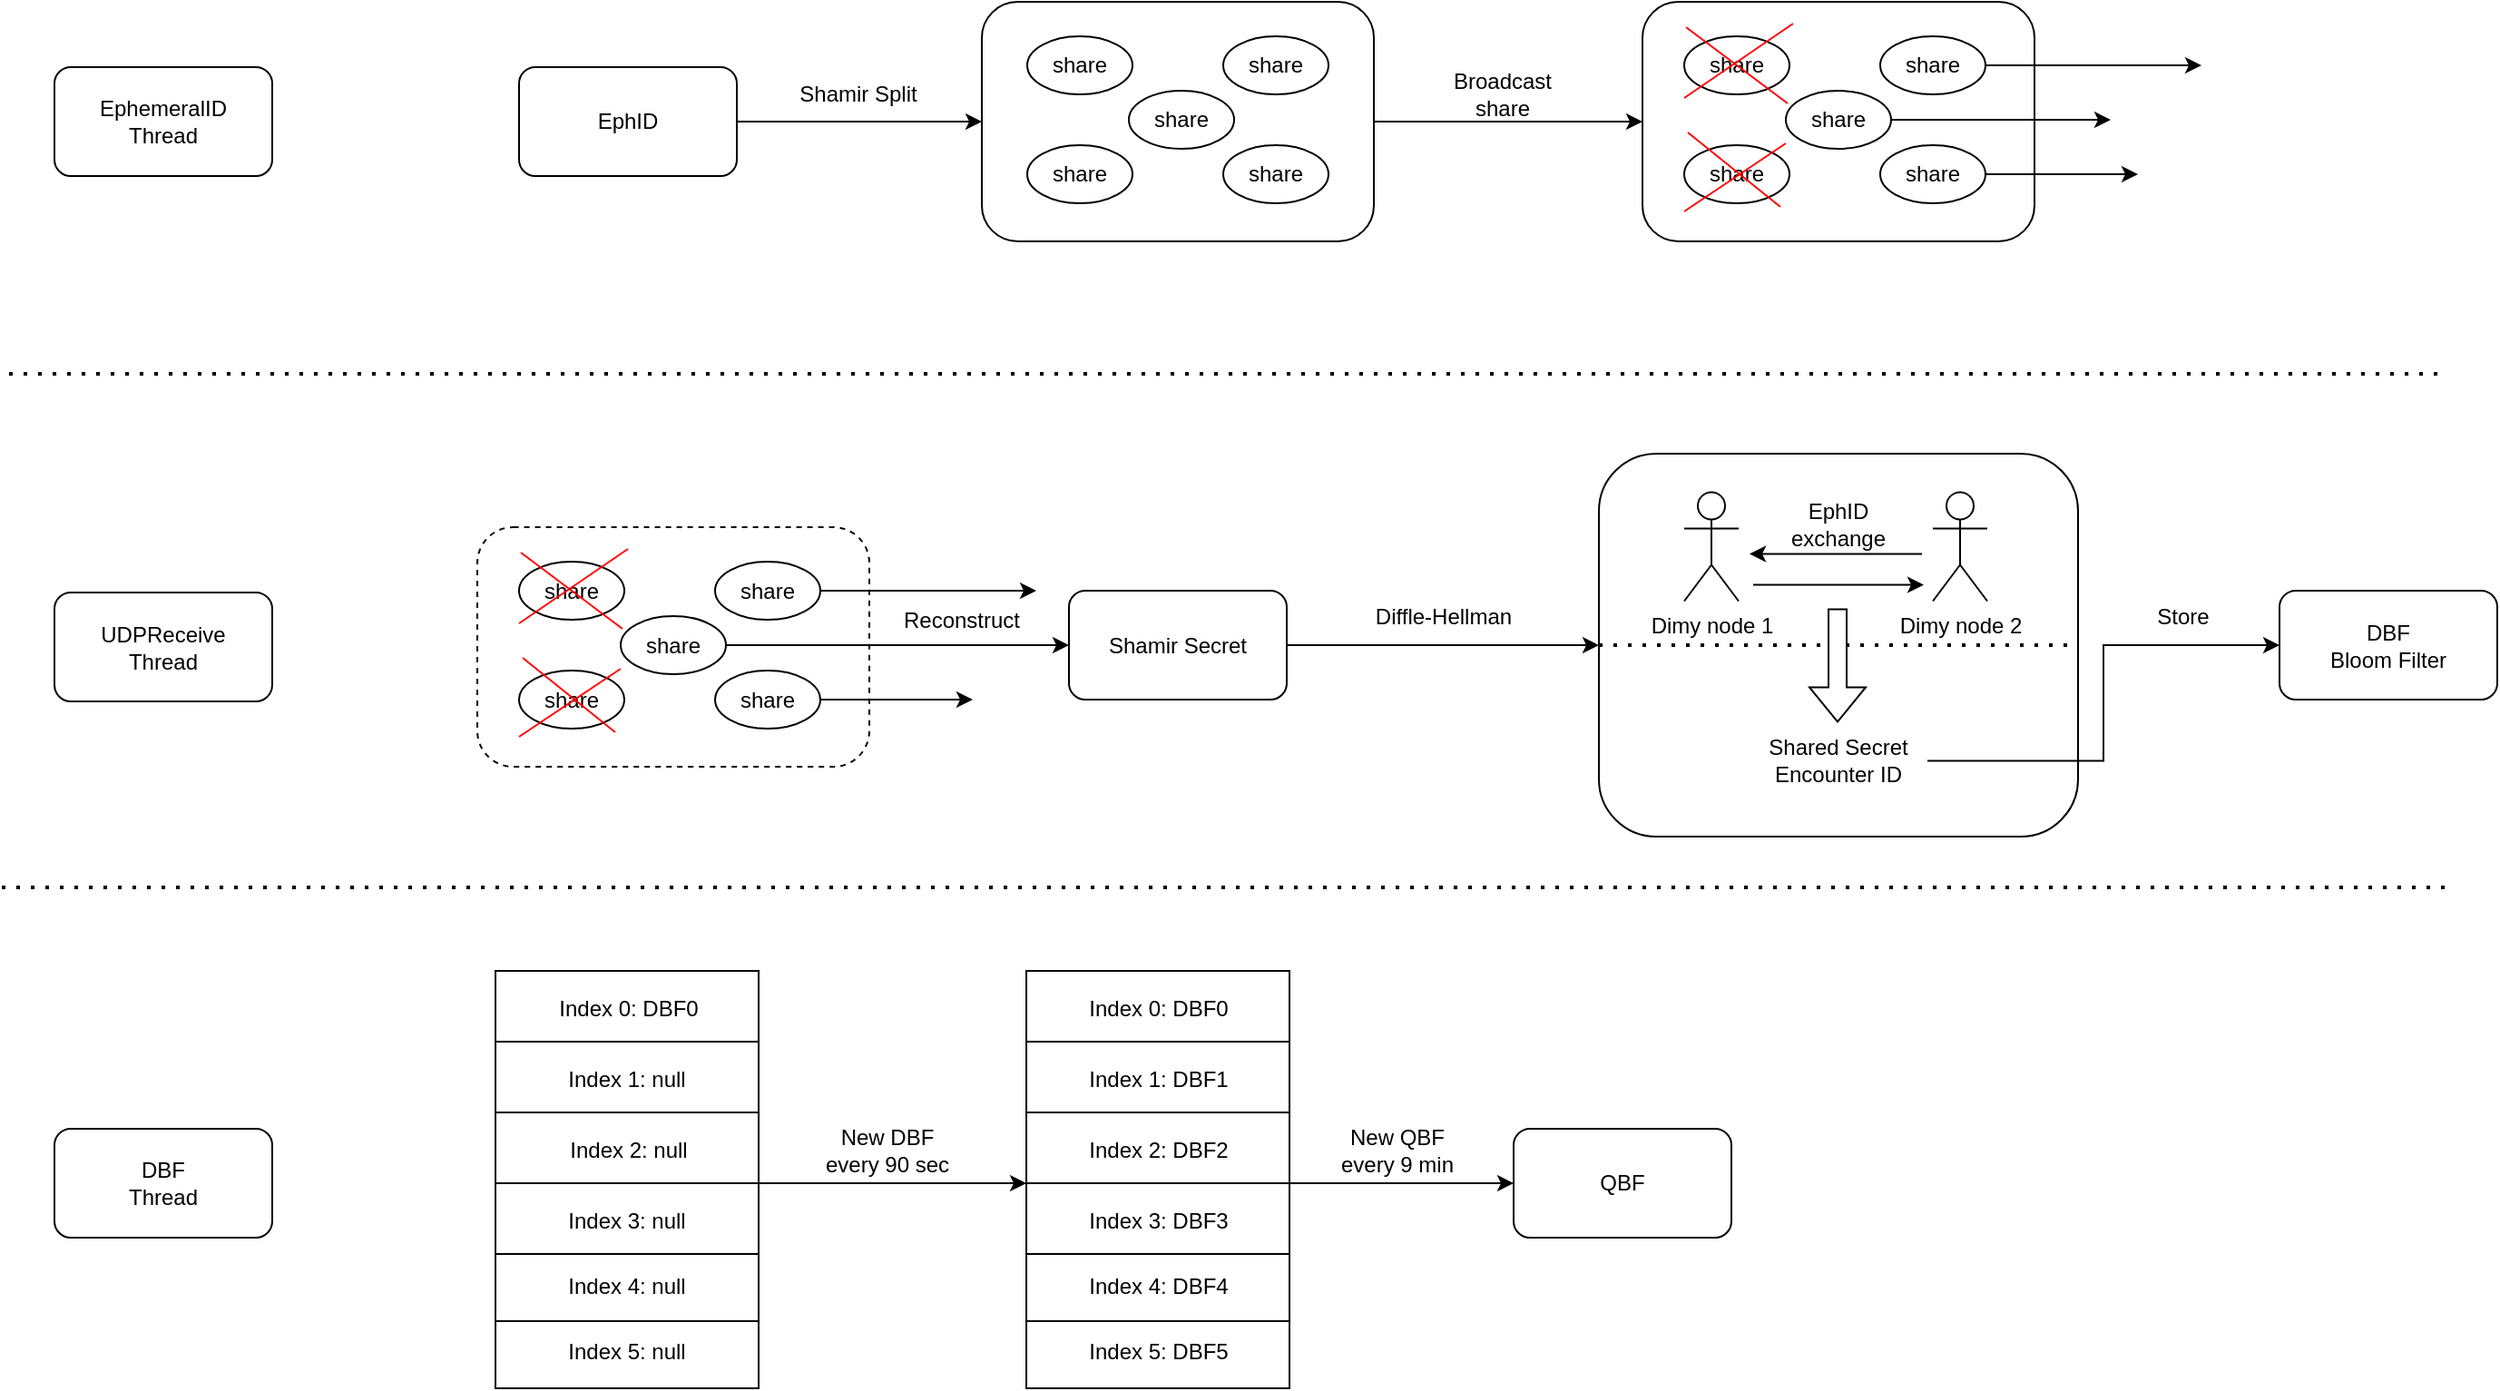 <mxfile version="17.4.4" type="device"><diagram id="1blXozHNm0N9Qgq0rEGj" name="Page-1"><mxGraphModel dx="1734" dy="961" grid="0" gridSize="10" guides="1" tooltips="1" connect="1" arrows="1" fold="1" page="1" pageScale="1" pageWidth="3300" pageHeight="4681" math="0" shadow="0"><root><mxCell id="0"/><mxCell id="1" parent="0"/><mxCell id="4lb7TesjJNOIqX8-BmQo-27" value="" style="rounded=1;whiteSpace=wrap;html=1;" vertex="1" parent="1"><mxGeometry x="1179" y="87" width="216" height="132" as="geometry"/></mxCell><mxCell id="4lb7TesjJNOIqX8-BmQo-28" style="edgeStyle=orthogonalEdgeStyle;rounded=0;orthogonalLoop=1;jettySize=auto;html=1;exitX=1;exitY=0.5;exitDx=0;exitDy=0;entryX=0;entryY=0.5;entryDx=0;entryDy=0;" edge="1" parent="1" source="4lb7TesjJNOIqX8-BmQo-26" target="4lb7TesjJNOIqX8-BmQo-27"><mxGeometry relative="1" as="geometry"/></mxCell><mxCell id="4lb7TesjJNOIqX8-BmQo-26" value="" style="rounded=1;whiteSpace=wrap;html=1;" vertex="1" parent="1"><mxGeometry x="815" y="87" width="216" height="132" as="geometry"/></mxCell><mxCell id="4lb7TesjJNOIqX8-BmQo-2" value="EphemeralID&lt;br&gt;Thread" style="rounded=1;whiteSpace=wrap;html=1;" vertex="1" parent="1"><mxGeometry x="304" y="123" width="120" height="60" as="geometry"/></mxCell><mxCell id="4lb7TesjJNOIqX8-BmQo-3" value="DBF&lt;br&gt;Thread" style="rounded=1;whiteSpace=wrap;html=1;" vertex="1" parent="1"><mxGeometry x="304" y="708" width="120" height="60" as="geometry"/></mxCell><mxCell id="4lb7TesjJNOIqX8-BmQo-4" value="UDPReceive&lt;br&gt;Thread" style="rounded=1;whiteSpace=wrap;html=1;" vertex="1" parent="1"><mxGeometry x="304" y="412.5" width="120" height="60" as="geometry"/></mxCell><mxCell id="4lb7TesjJNOIqX8-BmQo-25" style="edgeStyle=orthogonalEdgeStyle;rounded=0;orthogonalLoop=1;jettySize=auto;html=1;exitX=1;exitY=0.5;exitDx=0;exitDy=0;entryX=0;entryY=0.5;entryDx=0;entryDy=0;" edge="1" parent="1" source="4lb7TesjJNOIqX8-BmQo-5" target="4lb7TesjJNOIqX8-BmQo-26"><mxGeometry relative="1" as="geometry"><mxPoint x="802" y="153" as="targetPoint"/></mxGeometry></mxCell><mxCell id="4lb7TesjJNOIqX8-BmQo-5" value="EphID" style="rounded=1;whiteSpace=wrap;html=1;" vertex="1" parent="1"><mxGeometry x="560" y="123" width="120" height="60" as="geometry"/></mxCell><mxCell id="4lb7TesjJNOIqX8-BmQo-6" value="share" style="ellipse;whiteSpace=wrap;html=1;" vertex="1" parent="1"><mxGeometry x="840" y="106" width="58" height="32" as="geometry"/></mxCell><mxCell id="4lb7TesjJNOIqX8-BmQo-7" value="share" style="ellipse;whiteSpace=wrap;html=1;" vertex="1" parent="1"><mxGeometry x="896" y="136" width="58" height="32" as="geometry"/></mxCell><mxCell id="4lb7TesjJNOIqX8-BmQo-8" value="share" style="ellipse;whiteSpace=wrap;html=1;" vertex="1" parent="1"><mxGeometry x="840" y="166" width="58" height="32" as="geometry"/></mxCell><mxCell id="4lb7TesjJNOIqX8-BmQo-9" value="share" style="ellipse;whiteSpace=wrap;html=1;" vertex="1" parent="1"><mxGeometry x="948" y="166" width="58" height="32" as="geometry"/></mxCell><mxCell id="4lb7TesjJNOIqX8-BmQo-10" value="share" style="ellipse;whiteSpace=wrap;html=1;" vertex="1" parent="1"><mxGeometry x="948" y="106" width="58" height="32" as="geometry"/></mxCell><mxCell id="4lb7TesjJNOIqX8-BmQo-11" value="share" style="ellipse;whiteSpace=wrap;html=1;" vertex="1" parent="1"><mxGeometry x="1202" y="106" width="58" height="32" as="geometry"/></mxCell><mxCell id="4lb7TesjJNOIqX8-BmQo-12" value="share" style="ellipse;whiteSpace=wrap;html=1;" vertex="1" parent="1"><mxGeometry x="1258" y="136" width="58" height="32" as="geometry"/></mxCell><mxCell id="4lb7TesjJNOIqX8-BmQo-13" value="share" style="ellipse;whiteSpace=wrap;html=1;" vertex="1" parent="1"><mxGeometry x="1202" y="166" width="58" height="32" as="geometry"/></mxCell><mxCell id="4lb7TesjJNOIqX8-BmQo-14" value="share" style="ellipse;whiteSpace=wrap;html=1;" vertex="1" parent="1"><mxGeometry x="1310" y="166" width="58" height="32" as="geometry"/></mxCell><mxCell id="4lb7TesjJNOIqX8-BmQo-15" value="share" style="ellipse;whiteSpace=wrap;html=1;" vertex="1" parent="1"><mxGeometry x="1310" y="106" width="58" height="32" as="geometry"/></mxCell><mxCell id="4lb7TesjJNOIqX8-BmQo-16" value="" style="endArrow=classic;html=1;rounded=0;exitX=1;exitY=0.5;exitDx=0;exitDy=0;" edge="1" parent="1" source="4lb7TesjJNOIqX8-BmQo-14"><mxGeometry width="50" height="50" relative="1" as="geometry"><mxPoint x="1369" y="326" as="sourcePoint"/><mxPoint x="1452" y="182" as="targetPoint"/></mxGeometry></mxCell><mxCell id="4lb7TesjJNOIqX8-BmQo-17" value="" style="endArrow=classic;html=1;rounded=0;exitX=1;exitY=0.5;exitDx=0;exitDy=0;" edge="1" parent="1" source="4lb7TesjJNOIqX8-BmQo-12"><mxGeometry width="50" height="50" relative="1" as="geometry"><mxPoint x="1306" y="327" as="sourcePoint"/><mxPoint x="1437" y="152" as="targetPoint"/></mxGeometry></mxCell><mxCell id="4lb7TesjJNOIqX8-BmQo-23" value="" style="endArrow=classic;html=1;rounded=0;exitX=1;exitY=0.5;exitDx=0;exitDy=0;" edge="1" parent="1" source="4lb7TesjJNOIqX8-BmQo-15"><mxGeometry width="50" height="50" relative="1" as="geometry"><mxPoint x="1477" y="391" as="sourcePoint"/><mxPoint x="1487" y="122" as="targetPoint"/></mxGeometry></mxCell><mxCell id="4lb7TesjJNOIqX8-BmQo-40" style="edgeStyle=orthogonalEdgeStyle;rounded=0;orthogonalLoop=1;jettySize=auto;html=1;exitX=1;exitY=0.5;exitDx=0;exitDy=0;entryX=0;entryY=0.5;entryDx=0;entryDy=0;" edge="1" parent="1" source="4lb7TesjJNOIqX8-BmQo-38" target="4lb7TesjJNOIqX8-BmQo-93"><mxGeometry relative="1" as="geometry"><mxPoint x="1098" y="441.5" as="targetPoint"/></mxGeometry></mxCell><mxCell id="4lb7TesjJNOIqX8-BmQo-38" value="Shamir Secret" style="rounded=1;whiteSpace=wrap;html=1;" vertex="1" parent="1"><mxGeometry x="863" y="411.5" width="120" height="60" as="geometry"/></mxCell><mxCell id="4lb7TesjJNOIqX8-BmQo-41" value="" style="endArrow=none;html=1;rounded=0;strokeColor=#FF0000;" edge="1" parent="1"><mxGeometry width="50" height="50" relative="1" as="geometry"><mxPoint x="1202" y="140" as="sourcePoint"/><mxPoint x="1262" y="99" as="targetPoint"/></mxGeometry></mxCell><mxCell id="4lb7TesjJNOIqX8-BmQo-42" value="" style="endArrow=none;html=1;rounded=0;strokeColor=#FF0000;" edge="1" parent="1"><mxGeometry width="50" height="50" relative="1" as="geometry"><mxPoint x="1259" y="143" as="sourcePoint"/><mxPoint x="1203" y="101" as="targetPoint"/></mxGeometry></mxCell><mxCell id="4lb7TesjJNOIqX8-BmQo-44" value="" style="endArrow=none;html=1;rounded=0;strokeColor=#FF0000;" edge="1" parent="1"><mxGeometry width="50" height="50" relative="1" as="geometry"><mxPoint x="1255" y="200" as="sourcePoint"/><mxPoint x="1204" y="159" as="targetPoint"/></mxGeometry></mxCell><mxCell id="4lb7TesjJNOIqX8-BmQo-45" value="" style="endArrow=none;html=1;rounded=0;strokeColor=#FF0000;" edge="1" parent="1"><mxGeometry width="50" height="50" relative="1" as="geometry"><mxPoint x="1202" y="202.5" as="sourcePoint"/><mxPoint x="1258" y="165" as="targetPoint"/></mxGeometry></mxCell><mxCell id="4lb7TesjJNOIqX8-BmQo-46" value="" style="rounded=1;whiteSpace=wrap;html=1;dashed=1;" vertex="1" parent="1"><mxGeometry x="537" y="376.5" width="216" height="132" as="geometry"/></mxCell><mxCell id="4lb7TesjJNOIqX8-BmQo-47" value="share" style="ellipse;whiteSpace=wrap;html=1;" vertex="1" parent="1"><mxGeometry x="560" y="395.5" width="58" height="32" as="geometry"/></mxCell><mxCell id="4lb7TesjJNOIqX8-BmQo-48" value="share" style="ellipse;whiteSpace=wrap;html=1;" vertex="1" parent="1"><mxGeometry x="616" y="425.5" width="58" height="32" as="geometry"/></mxCell><mxCell id="4lb7TesjJNOIqX8-BmQo-49" value="share" style="ellipse;whiteSpace=wrap;html=1;" vertex="1" parent="1"><mxGeometry x="560" y="455.5" width="58" height="32" as="geometry"/></mxCell><mxCell id="4lb7TesjJNOIqX8-BmQo-50" value="share" style="ellipse;whiteSpace=wrap;html=1;" vertex="1" parent="1"><mxGeometry x="668" y="455.5" width="58" height="32" as="geometry"/></mxCell><mxCell id="4lb7TesjJNOIqX8-BmQo-51" value="share" style="ellipse;whiteSpace=wrap;html=1;" vertex="1" parent="1"><mxGeometry x="668" y="395.5" width="58" height="32" as="geometry"/></mxCell><mxCell id="4lb7TesjJNOIqX8-BmQo-52" value="" style="endArrow=classic;html=1;rounded=0;exitX=1;exitY=0.5;exitDx=0;exitDy=0;" edge="1" parent="1" source="4lb7TesjJNOIqX8-BmQo-50"><mxGeometry width="50" height="50" relative="1" as="geometry"><mxPoint x="727" y="615.5" as="sourcePoint"/><mxPoint x="810" y="471.5" as="targetPoint"/></mxGeometry></mxCell><mxCell id="4lb7TesjJNOIqX8-BmQo-53" value="" style="endArrow=classic;html=1;rounded=0;exitX=1;exitY=0.5;exitDx=0;exitDy=0;entryX=0;entryY=0.5;entryDx=0;entryDy=0;" edge="1" parent="1" source="4lb7TesjJNOIqX8-BmQo-48" target="4lb7TesjJNOIqX8-BmQo-38"><mxGeometry width="50" height="50" relative="1" as="geometry"><mxPoint x="664" y="616.5" as="sourcePoint"/><mxPoint x="795" y="441.5" as="targetPoint"/></mxGeometry></mxCell><mxCell id="4lb7TesjJNOIqX8-BmQo-54" value="" style="endArrow=classic;html=1;rounded=0;exitX=1;exitY=0.5;exitDx=0;exitDy=0;" edge="1" parent="1" source="4lb7TesjJNOIqX8-BmQo-51"><mxGeometry width="50" height="50" relative="1" as="geometry"><mxPoint x="835" y="680.5" as="sourcePoint"/><mxPoint x="845" y="411.5" as="targetPoint"/></mxGeometry></mxCell><mxCell id="4lb7TesjJNOIqX8-BmQo-55" value="" style="endArrow=none;html=1;rounded=0;strokeColor=#FF0000;" edge="1" parent="1"><mxGeometry width="50" height="50" relative="1" as="geometry"><mxPoint x="560" y="429.5" as="sourcePoint"/><mxPoint x="620" y="388.5" as="targetPoint"/></mxGeometry></mxCell><mxCell id="4lb7TesjJNOIqX8-BmQo-56" value="" style="endArrow=none;html=1;rounded=0;strokeColor=#FF0000;" edge="1" parent="1"><mxGeometry width="50" height="50" relative="1" as="geometry"><mxPoint x="617" y="432.5" as="sourcePoint"/><mxPoint x="561" y="390.5" as="targetPoint"/></mxGeometry></mxCell><mxCell id="4lb7TesjJNOIqX8-BmQo-57" value="" style="endArrow=none;html=1;rounded=0;strokeColor=#FF0000;" edge="1" parent="1"><mxGeometry width="50" height="50" relative="1" as="geometry"><mxPoint x="613" y="489.5" as="sourcePoint"/><mxPoint x="562" y="448.5" as="targetPoint"/></mxGeometry></mxCell><mxCell id="4lb7TesjJNOIqX8-BmQo-58" value="" style="endArrow=none;html=1;rounded=0;strokeColor=#FF0000;" edge="1" parent="1"><mxGeometry width="50" height="50" relative="1" as="geometry"><mxPoint x="560" y="492" as="sourcePoint"/><mxPoint x="616" y="454.5" as="targetPoint"/></mxGeometry></mxCell><mxCell id="4lb7TesjJNOIqX8-BmQo-88" style="edgeStyle=orthogonalEdgeStyle;rounded=0;orthogonalLoop=1;jettySize=auto;html=1;exitX=1;exitY=0.75;exitDx=0;exitDy=0;entryX=0;entryY=0.75;entryDx=0;entryDy=0;strokeColor=#000000;" edge="1" parent="1" source="4lb7TesjJNOIqX8-BmQo-59" target="4lb7TesjJNOIqX8-BmQo-74"><mxGeometry relative="1" as="geometry"/></mxCell><mxCell id="4lb7TesjJNOIqX8-BmQo-59" value="" style="rounded=0;whiteSpace=wrap;html=1;" vertex="1" parent="1"><mxGeometry x="547" y="621" width="145" height="156" as="geometry"/></mxCell><mxCell id="4lb7TesjJNOIqX8-BmQo-61" value="" style="endArrow=none;html=1;rounded=0;strokeColor=#000000;entryX=1;entryY=0.75;entryDx=0;entryDy=0;exitX=0;exitY=0.75;exitDx=0;exitDy=0;" edge="1" parent="1" source="4lb7TesjJNOIqX8-BmQo-59" target="4lb7TesjJNOIqX8-BmQo-59"><mxGeometry width="50" height="50" relative="1" as="geometry"><mxPoint x="560" y="735" as="sourcePoint"/><mxPoint x="657" y="733" as="targetPoint"/></mxGeometry></mxCell><mxCell id="4lb7TesjJNOIqX8-BmQo-63" value="" style="endArrow=none;html=1;rounded=0;strokeColor=#000000;entryX=1;entryY=0.5;entryDx=0;entryDy=0;exitX=0;exitY=0.5;exitDx=0;exitDy=0;" edge="1" parent="1" source="4lb7TesjJNOIqX8-BmQo-59" target="4lb7TesjJNOIqX8-BmQo-59"><mxGeometry width="50" height="50" relative="1" as="geometry"><mxPoint x="557" y="748" as="sourcePoint"/><mxPoint x="702" y="748" as="targetPoint"/></mxGeometry></mxCell><mxCell id="4lb7TesjJNOIqX8-BmQo-64" value="" style="endArrow=none;html=1;rounded=0;strokeColor=#000000;entryX=1;entryY=0.25;entryDx=0;entryDy=0;exitX=0;exitY=0.25;exitDx=0;exitDy=0;" edge="1" parent="1" source="4lb7TesjJNOIqX8-BmQo-59" target="4lb7TesjJNOIqX8-BmQo-59"><mxGeometry width="50" height="50" relative="1" as="geometry"><mxPoint x="557" y="709" as="sourcePoint"/><mxPoint x="702" y="709" as="targetPoint"/></mxGeometry></mxCell><mxCell id="4lb7TesjJNOIqX8-BmQo-66" value="" style="rounded=0;whiteSpace=wrap;html=1;" vertex="1" parent="1"><mxGeometry x="547" y="777" width="145" height="74" as="geometry"/></mxCell><mxCell id="4lb7TesjJNOIqX8-BmQo-67" value="" style="endArrow=none;html=1;rounded=0;strokeColor=#000000;exitX=0;exitY=0.5;exitDx=0;exitDy=0;entryX=1;entryY=0.5;entryDx=0;entryDy=0;" edge="1" parent="1" source="4lb7TesjJNOIqX8-BmQo-66" target="4lb7TesjJNOIqX8-BmQo-66"><mxGeometry width="50" height="50" relative="1" as="geometry"><mxPoint x="939" y="941" as="sourcePoint"/><mxPoint x="989" y="891" as="targetPoint"/></mxGeometry></mxCell><mxCell id="4lb7TesjJNOIqX8-BmQo-68" value="Index 0: DBF0" style="text;html=1;strokeColor=none;fillColor=none;align=center;verticalAlign=middle;whiteSpace=wrap;rounded=0;" vertex="1" parent="1"><mxGeometry x="553.5" y="627" width="133" height="30" as="geometry"/></mxCell><mxCell id="4lb7TesjJNOIqX8-BmQo-69" value="Index 1: null" style="text;html=1;strokeColor=none;fillColor=none;align=center;verticalAlign=middle;whiteSpace=wrap;rounded=0;" vertex="1" parent="1"><mxGeometry x="553" y="666" width="133" height="30" as="geometry"/></mxCell><mxCell id="4lb7TesjJNOIqX8-BmQo-70" value="Index 2: null" style="text;html=1;strokeColor=none;fillColor=none;align=center;verticalAlign=middle;whiteSpace=wrap;rounded=0;" vertex="1" parent="1"><mxGeometry x="553.5" y="705" width="133" height="30" as="geometry"/></mxCell><mxCell id="4lb7TesjJNOIqX8-BmQo-71" value="Index 3: null" style="text;html=1;strokeColor=none;fillColor=none;align=center;verticalAlign=middle;whiteSpace=wrap;rounded=0;" vertex="1" parent="1"><mxGeometry x="553" y="744" width="133" height="30" as="geometry"/></mxCell><mxCell id="4lb7TesjJNOIqX8-BmQo-72" value="Index 4: null" style="text;html=1;strokeColor=none;fillColor=none;align=center;verticalAlign=middle;whiteSpace=wrap;rounded=0;" vertex="1" parent="1"><mxGeometry x="553" y="780" width="133" height="30" as="geometry"/></mxCell><mxCell id="4lb7TesjJNOIqX8-BmQo-73" value="Index 5: null" style="text;html=1;strokeColor=none;fillColor=none;align=center;verticalAlign=middle;whiteSpace=wrap;rounded=0;" vertex="1" parent="1"><mxGeometry x="553" y="816" width="133" height="30" as="geometry"/></mxCell><mxCell id="4lb7TesjJNOIqX8-BmQo-89" style="edgeStyle=orthogonalEdgeStyle;rounded=0;orthogonalLoop=1;jettySize=auto;html=1;exitX=1;exitY=0.75;exitDx=0;exitDy=0;entryX=0;entryY=0.5;entryDx=0;entryDy=0;strokeColor=#000000;" edge="1" parent="1" source="4lb7TesjJNOIqX8-BmQo-74" target="4lb7TesjJNOIqX8-BmQo-86"><mxGeometry relative="1" as="geometry"/></mxCell><mxCell id="4lb7TesjJNOIqX8-BmQo-74" value="" style="rounded=0;whiteSpace=wrap;html=1;" vertex="1" parent="1"><mxGeometry x="839.5" y="621" width="145" height="156" as="geometry"/></mxCell><mxCell id="4lb7TesjJNOIqX8-BmQo-75" value="" style="endArrow=none;html=1;rounded=0;strokeColor=#000000;entryX=1;entryY=0.75;entryDx=0;entryDy=0;exitX=0;exitY=0.75;exitDx=0;exitDy=0;" edge="1" parent="1" source="4lb7TesjJNOIqX8-BmQo-74" target="4lb7TesjJNOIqX8-BmQo-74"><mxGeometry width="50" height="50" relative="1" as="geometry"><mxPoint x="852.5" y="735" as="sourcePoint"/><mxPoint x="949.5" y="733" as="targetPoint"/></mxGeometry></mxCell><mxCell id="4lb7TesjJNOIqX8-BmQo-76" value="" style="endArrow=none;html=1;rounded=0;strokeColor=#000000;entryX=1;entryY=0.5;entryDx=0;entryDy=0;exitX=0;exitY=0.5;exitDx=0;exitDy=0;" edge="1" parent="1" source="4lb7TesjJNOIqX8-BmQo-74" target="4lb7TesjJNOIqX8-BmQo-74"><mxGeometry width="50" height="50" relative="1" as="geometry"><mxPoint x="849.5" y="748" as="sourcePoint"/><mxPoint x="994.5" y="748" as="targetPoint"/></mxGeometry></mxCell><mxCell id="4lb7TesjJNOIqX8-BmQo-77" value="" style="endArrow=none;html=1;rounded=0;strokeColor=#000000;entryX=1;entryY=0.25;entryDx=0;entryDy=0;exitX=0;exitY=0.25;exitDx=0;exitDy=0;" edge="1" parent="1" source="4lb7TesjJNOIqX8-BmQo-74" target="4lb7TesjJNOIqX8-BmQo-74"><mxGeometry width="50" height="50" relative="1" as="geometry"><mxPoint x="849.5" y="709" as="sourcePoint"/><mxPoint x="994.5" y="709" as="targetPoint"/></mxGeometry></mxCell><mxCell id="4lb7TesjJNOIqX8-BmQo-78" value="" style="rounded=0;whiteSpace=wrap;html=1;" vertex="1" parent="1"><mxGeometry x="839.5" y="777" width="145" height="74" as="geometry"/></mxCell><mxCell id="4lb7TesjJNOIqX8-BmQo-79" value="" style="endArrow=none;html=1;rounded=0;strokeColor=#000000;exitX=0;exitY=0.5;exitDx=0;exitDy=0;entryX=1;entryY=0.5;entryDx=0;entryDy=0;" edge="1" parent="1" source="4lb7TesjJNOIqX8-BmQo-78" target="4lb7TesjJNOIqX8-BmQo-78"><mxGeometry width="50" height="50" relative="1" as="geometry"><mxPoint x="1231.5" y="941" as="sourcePoint"/><mxPoint x="1281.5" y="891" as="targetPoint"/></mxGeometry></mxCell><mxCell id="4lb7TesjJNOIqX8-BmQo-80" value="Index 0: DBF0" style="text;html=1;strokeColor=none;fillColor=none;align=center;verticalAlign=middle;whiteSpace=wrap;rounded=0;" vertex="1" parent="1"><mxGeometry x="846" y="627" width="133" height="30" as="geometry"/></mxCell><mxCell id="4lb7TesjJNOIqX8-BmQo-81" value="Index 1: DBF1" style="text;html=1;strokeColor=none;fillColor=none;align=center;verticalAlign=middle;whiteSpace=wrap;rounded=0;" vertex="1" parent="1"><mxGeometry x="845.5" y="666" width="133" height="30" as="geometry"/></mxCell><mxCell id="4lb7TesjJNOIqX8-BmQo-82" value="Index 2: DBF2" style="text;html=1;strokeColor=none;fillColor=none;align=center;verticalAlign=middle;whiteSpace=wrap;rounded=0;" vertex="1" parent="1"><mxGeometry x="846" y="705" width="133" height="30" as="geometry"/></mxCell><mxCell id="4lb7TesjJNOIqX8-BmQo-83" value="Index 3: DBF3" style="text;html=1;strokeColor=none;fillColor=none;align=center;verticalAlign=middle;whiteSpace=wrap;rounded=0;" vertex="1" parent="1"><mxGeometry x="845.5" y="744" width="133" height="30" as="geometry"/></mxCell><mxCell id="4lb7TesjJNOIqX8-BmQo-84" value="Index 4: DBF4" style="text;html=1;strokeColor=none;fillColor=none;align=center;verticalAlign=middle;whiteSpace=wrap;rounded=0;" vertex="1" parent="1"><mxGeometry x="845.5" y="780" width="133" height="30" as="geometry"/></mxCell><mxCell id="4lb7TesjJNOIqX8-BmQo-85" value="Index 5: DBF5" style="text;html=1;strokeColor=none;fillColor=none;align=center;verticalAlign=middle;whiteSpace=wrap;rounded=0;" vertex="1" parent="1"><mxGeometry x="845.5" y="816" width="133" height="30" as="geometry"/></mxCell><mxCell id="4lb7TesjJNOIqX8-BmQo-86" value="QBF" style="rounded=1;whiteSpace=wrap;html=1;" vertex="1" parent="1"><mxGeometry x="1108" y="708" width="120" height="60" as="geometry"/></mxCell><mxCell id="4lb7TesjJNOIqX8-BmQo-90" value="Shamir Split" style="text;html=1;strokeColor=none;fillColor=none;align=center;verticalAlign=middle;whiteSpace=wrap;rounded=0;" vertex="1" parent="1"><mxGeometry x="707" y="123" width="80" height="30" as="geometry"/></mxCell><mxCell id="4lb7TesjJNOIqX8-BmQo-91" value="Broadcast share" style="text;html=1;strokeColor=none;fillColor=none;align=center;verticalAlign=middle;whiteSpace=wrap;rounded=0;" vertex="1" parent="1"><mxGeometry x="1072" y="123" width="60" height="30" as="geometry"/></mxCell><mxCell id="4lb7TesjJNOIqX8-BmQo-92" value="Reconstruct" style="text;html=1;strokeColor=none;fillColor=none;align=center;verticalAlign=middle;whiteSpace=wrap;rounded=0;" vertex="1" parent="1"><mxGeometry x="774" y="412.5" width="60" height="30" as="geometry"/></mxCell><mxCell id="4lb7TesjJNOIqX8-BmQo-93" value="" style="rounded=1;whiteSpace=wrap;html=1;" vertex="1" parent="1"><mxGeometry x="1155" y="336" width="264" height="211" as="geometry"/></mxCell><mxCell id="4lb7TesjJNOIqX8-BmQo-95" value="" style="endArrow=none;dashed=1;html=1;dashPattern=1 3;strokeWidth=2;rounded=0;exitX=0;exitY=0.5;exitDx=0;exitDy=0;entryX=1;entryY=0.5;entryDx=0;entryDy=0;" edge="1" parent="1" source="4lb7TesjJNOIqX8-BmQo-93" target="4lb7TesjJNOIqX8-BmQo-93"><mxGeometry width="50" height="50" relative="1" as="geometry"><mxPoint x="1237" y="483.25" as="sourcePoint"/><mxPoint x="1287" y="433.25" as="targetPoint"/></mxGeometry></mxCell><mxCell id="4lb7TesjJNOIqX8-BmQo-96" value="Dimy node 1" style="shape=umlActor;verticalLabelPosition=bottom;verticalAlign=top;html=1;outlineConnect=0;" vertex="1" parent="1"><mxGeometry x="1202" y="357.25" width="30" height="60" as="geometry"/></mxCell><mxCell id="4lb7TesjJNOIqX8-BmQo-97" value="Dimy node 2" style="shape=umlActor;verticalLabelPosition=bottom;verticalAlign=top;html=1;outlineConnect=0;" vertex="1" parent="1"><mxGeometry x="1339" y="357.25" width="30" height="60" as="geometry"/></mxCell><mxCell id="4lb7TesjJNOIqX8-BmQo-101" value="" style="endArrow=classic;html=1;rounded=0;strokeColor=#000000;" edge="1" parent="1"><mxGeometry width="50" height="50" relative="1" as="geometry"><mxPoint x="1333" y="391.25" as="sourcePoint"/><mxPoint x="1238" y="391.25" as="targetPoint"/></mxGeometry></mxCell><mxCell id="4lb7TesjJNOIqX8-BmQo-102" value="" style="endArrow=classic;html=1;rounded=0;strokeColor=#000000;" edge="1" parent="1"><mxGeometry width="50" height="50" relative="1" as="geometry"><mxPoint x="1240" y="408.25" as="sourcePoint"/><mxPoint x="1334" y="408.25" as="targetPoint"/></mxGeometry></mxCell><mxCell id="4lb7TesjJNOIqX8-BmQo-103" value="EphID exchange" style="text;html=1;strokeColor=none;fillColor=none;align=center;verticalAlign=middle;whiteSpace=wrap;rounded=0;" vertex="1" parent="1"><mxGeometry x="1257" y="360.25" width="60" height="30" as="geometry"/></mxCell><mxCell id="4lb7TesjJNOIqX8-BmQo-105" value="" style="shape=flexArrow;endArrow=classic;html=1;rounded=0;strokeColor=#000000;fillColor=default;" edge="1" parent="1"><mxGeometry width="50" height="50" relative="1" as="geometry"><mxPoint x="1286.5" y="421.25" as="sourcePoint"/><mxPoint x="1286.5" y="484.25" as="targetPoint"/></mxGeometry></mxCell><mxCell id="4lb7TesjJNOIqX8-BmQo-108" style="edgeStyle=orthogonalEdgeStyle;rounded=0;orthogonalLoop=1;jettySize=auto;html=1;exitX=1;exitY=0.5;exitDx=0;exitDy=0;entryX=0;entryY=0.5;entryDx=0;entryDy=0;strokeColor=#000000;fillColor=default;" edge="1" parent="1" source="4lb7TesjJNOIqX8-BmQo-106" target="4lb7TesjJNOIqX8-BmQo-107"><mxGeometry relative="1" as="geometry"/></mxCell><mxCell id="4lb7TesjJNOIqX8-BmQo-106" value="Shared Secret&lt;br&gt;Encounter ID" style="text;html=1;strokeColor=none;fillColor=none;align=center;verticalAlign=middle;whiteSpace=wrap;rounded=0;" vertex="1" parent="1"><mxGeometry x="1238" y="490.25" width="98" height="30" as="geometry"/></mxCell><mxCell id="4lb7TesjJNOIqX8-BmQo-107" value="DBF&lt;br&gt;Bloom Filter" style="rounded=1;whiteSpace=wrap;html=1;" vertex="1" parent="1"><mxGeometry x="1530" y="411.5" width="120" height="60" as="geometry"/></mxCell><mxCell id="4lb7TesjJNOIqX8-BmQo-109" value="Diffle-Hellman" style="text;html=1;strokeColor=none;fillColor=none;align=center;verticalAlign=middle;whiteSpace=wrap;rounded=0;" vertex="1" parent="1"><mxGeometry x="1024" y="411.25" width="91" height="30" as="geometry"/></mxCell><mxCell id="4lb7TesjJNOIqX8-BmQo-111" value="Store" style="text;html=1;strokeColor=none;fillColor=none;align=center;verticalAlign=middle;whiteSpace=wrap;rounded=0;" vertex="1" parent="1"><mxGeometry x="1447" y="411.25" width="60" height="30" as="geometry"/></mxCell><mxCell id="4lb7TesjJNOIqX8-BmQo-113" value="New DBF every 90 sec" style="text;html=1;strokeColor=none;fillColor=none;align=center;verticalAlign=middle;whiteSpace=wrap;rounded=0;" vertex="1" parent="1"><mxGeometry x="721" y="705" width="84" height="30" as="geometry"/></mxCell><mxCell id="4lb7TesjJNOIqX8-BmQo-114" value="New QBF every 9 min" style="text;html=1;strokeColor=none;fillColor=none;align=center;verticalAlign=middle;whiteSpace=wrap;rounded=0;" vertex="1" parent="1"><mxGeometry x="1002" y="705" width="84" height="30" as="geometry"/></mxCell><mxCell id="4lb7TesjJNOIqX8-BmQo-118" value="" style="endArrow=none;dashed=1;html=1;dashPattern=1 3;strokeWidth=2;rounded=0;fillColor=default;" edge="1" parent="1"><mxGeometry width="50" height="50" relative="1" as="geometry"><mxPoint x="279" y="292" as="sourcePoint"/><mxPoint x="1621" y="292" as="targetPoint"/></mxGeometry></mxCell><mxCell id="4lb7TesjJNOIqX8-BmQo-119" value="" style="endArrow=none;dashed=1;html=1;dashPattern=1 3;strokeWidth=2;rounded=0;fillColor=default;" edge="1" parent="1"><mxGeometry width="50" height="50" relative="1" as="geometry"><mxPoint x="275" y="575" as="sourcePoint"/><mxPoint x="1626" y="575" as="targetPoint"/></mxGeometry></mxCell></root></mxGraphModel></diagram></mxfile>